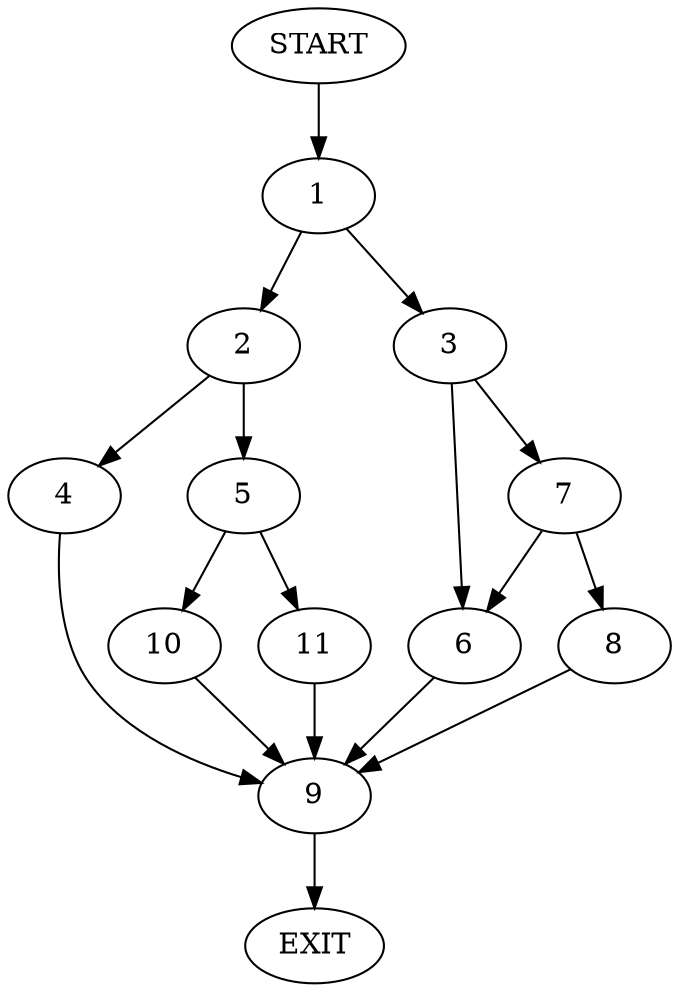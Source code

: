digraph {
0 [label="START"]
12 [label="EXIT"]
0 -> 1
1 -> 2
1 -> 3
2 -> 4
2 -> 5
3 -> 6
3 -> 7
7 -> 6
7 -> 8
6 -> 9
8 -> 9
9 -> 12
4 -> 9
5 -> 10
5 -> 11
10 -> 9
11 -> 9
}
